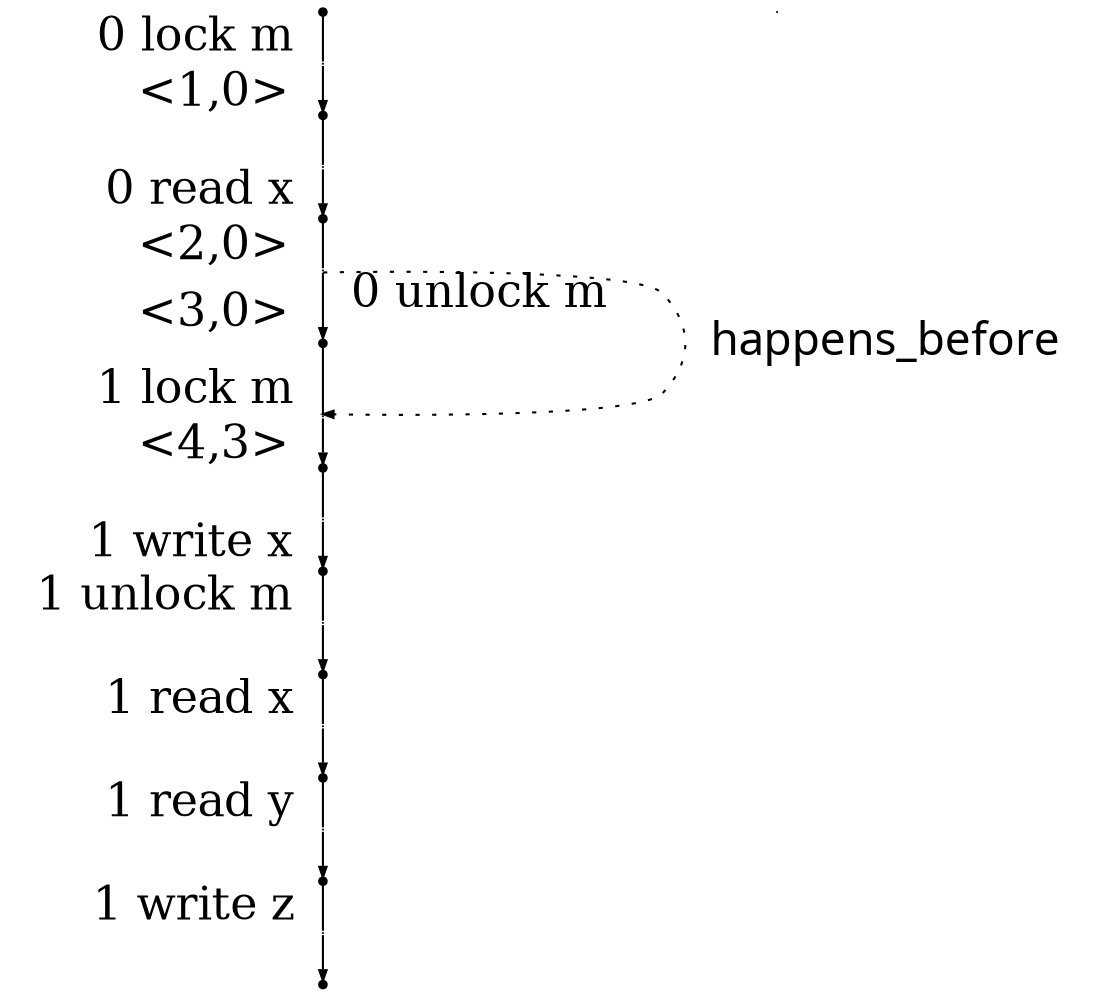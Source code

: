 digraph "" {
	graph [directed=True,
		dpi=300,
		forcelabels=True,
		nodesep=3,
		ordering=out,
		rankdir=TB,
		ranksep=0.3,
		"strict"=False
	];
	node [color=black,
		fillcolor=black,
		fixedsize=true,
		fontsize=22,
		height=.05,
		label="\N",
		shape=point,
		style=filled,
		width=.05
	];
	edge [arrowsize=0.5,
		color=black,
		fontname="Ubuntu Code",
		fontsize=22,
		penwidth=1,
		weight=100
	];
	s	 [label=""];
	"_instr_s.0"	 [width=0,
		xlabel="  0 lock m  "];
	s -> "_instr_s.0"	 [dir=none];
	_instr_s	 [width=0];
	"s.0"	 [fontcolor=black,
		label="",
		xlabel="    <1,0>  "];
	"_instr_s.0.0"	 [width=0,
		xlabel="  0 read x  "];
	"s.0" -> "_instr_s.0.0"	 [dir=none];
	"_instr_s.0" -> "s.0";
	"s.0.0"	 [fontcolor=black,
		label="",
		xlabel="    <2,0>  "];
	"_instr_s.0.0.0"	 [width=0,
		xlabel="  0 unlock m  "];
	"s.0.0" -> "_instr_s.0.0.0"	 [dir=none];
	"_instr_s.0.0" -> "s.0.0";
	"s.0.0.0"	 [fontcolor=black,
		label="",
		xlabel="    <3,0>  "];
	"_instr_s.0.0.0.1"	 [width=0,
		xlabel="  1 lock m  "];
	"s.0.0.0" -> "_instr_s.0.0.0.1"	 [dir=none];
	"_instr_s.0.0.0" -> "s.0.0.0";
	"_instr_s.0.0.0" -> "_instr_s.0.0.0.1"	 [label="  happens_before  ",
		style=dotted,
		weight=0];
	"s.0.0.0.1"	 [fontcolor=black,
		label="",
		xlabel="    <4,3>  "];
	"_instr_s.0.0.0.1.1"	 [width=0,
		xlabel="  1 write x  "];
	"s.0.0.0.1" -> "_instr_s.0.0.0.1.1"	 [dir=none];
	"_instr_s.0.0.0.1" -> "s.0.0.0.1";
	"s.0.0.0.1.1"	 [label=""];
	"_instr_s.0.0.0.1.1.1"	 [width=0,
		xlabel="  1 unlock m  "];
	"s.0.0.0.1.1" -> "_instr_s.0.0.0.1.1.1"	 [dir=none];
	"_instr_s.0.0.0.1.1" -> "s.0.0.0.1.1";
	"s.0.0.0.1.1.1"	 [label=""];
	"_instr_s.0.0.0.1.1.1.1"	 [width=0,
		xlabel="  1 read x  "];
	"s.0.0.0.1.1.1" -> "_instr_s.0.0.0.1.1.1.1"	 [dir=none];
	"_instr_s.0.0.0.1.1.1" -> "s.0.0.0.1.1.1";
	"s.0.0.0.1.1.1.1"	 [label=""];
	"_instr_s.0.0.0.1.1.1.1.1"	 [width=0,
		xlabel="  1 read y  "];
	"s.0.0.0.1.1.1.1" -> "_instr_s.0.0.0.1.1.1.1.1"	 [dir=none];
	"_instr_s.0.0.0.1.1.1.1" -> "s.0.0.0.1.1.1.1";
	"s.0.0.0.1.1.1.1.1"	 [label=""];
	"_instr_s.0.0.0.1.1.1.1.1.1"	 [width=0,
		xlabel="  1 write z  "];
	"s.0.0.0.1.1.1.1.1" -> "_instr_s.0.0.0.1.1.1.1.1.1"	 [dir=none];
	"_instr_s.0.0.0.1.1.1.1.1" -> "s.0.0.0.1.1.1.1.1";
	"s.0.0.0.1.1.1.1.1.1"	 [label=""];
	"_instr_s.0.0.0.1.1.1.1.1.1" -> "s.0.0.0.1.1.1.1.1.1";
}

